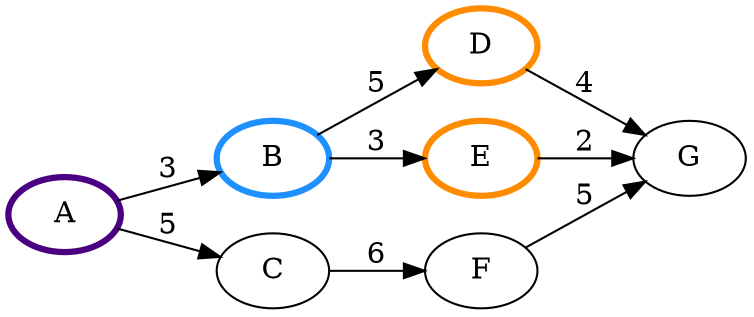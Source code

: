 digraph {
    rankdir="LR"
    A[color=Indigo, penwidth=3]
    B[color=dodgerblue, penwidth=3]
    D[color=darkorange, penwidth=3]
    E[color=darkorange, penwidth=3]

    A -> B [label="3"]
    A -> C [label="5"]
    C -> F [label = "6"]
    F -> G [label="5"]
    B -> D [label="5"]
    B -> E [label = "3"]
    D -> G [label = "4"]
    E -> G [label = "2"]
}